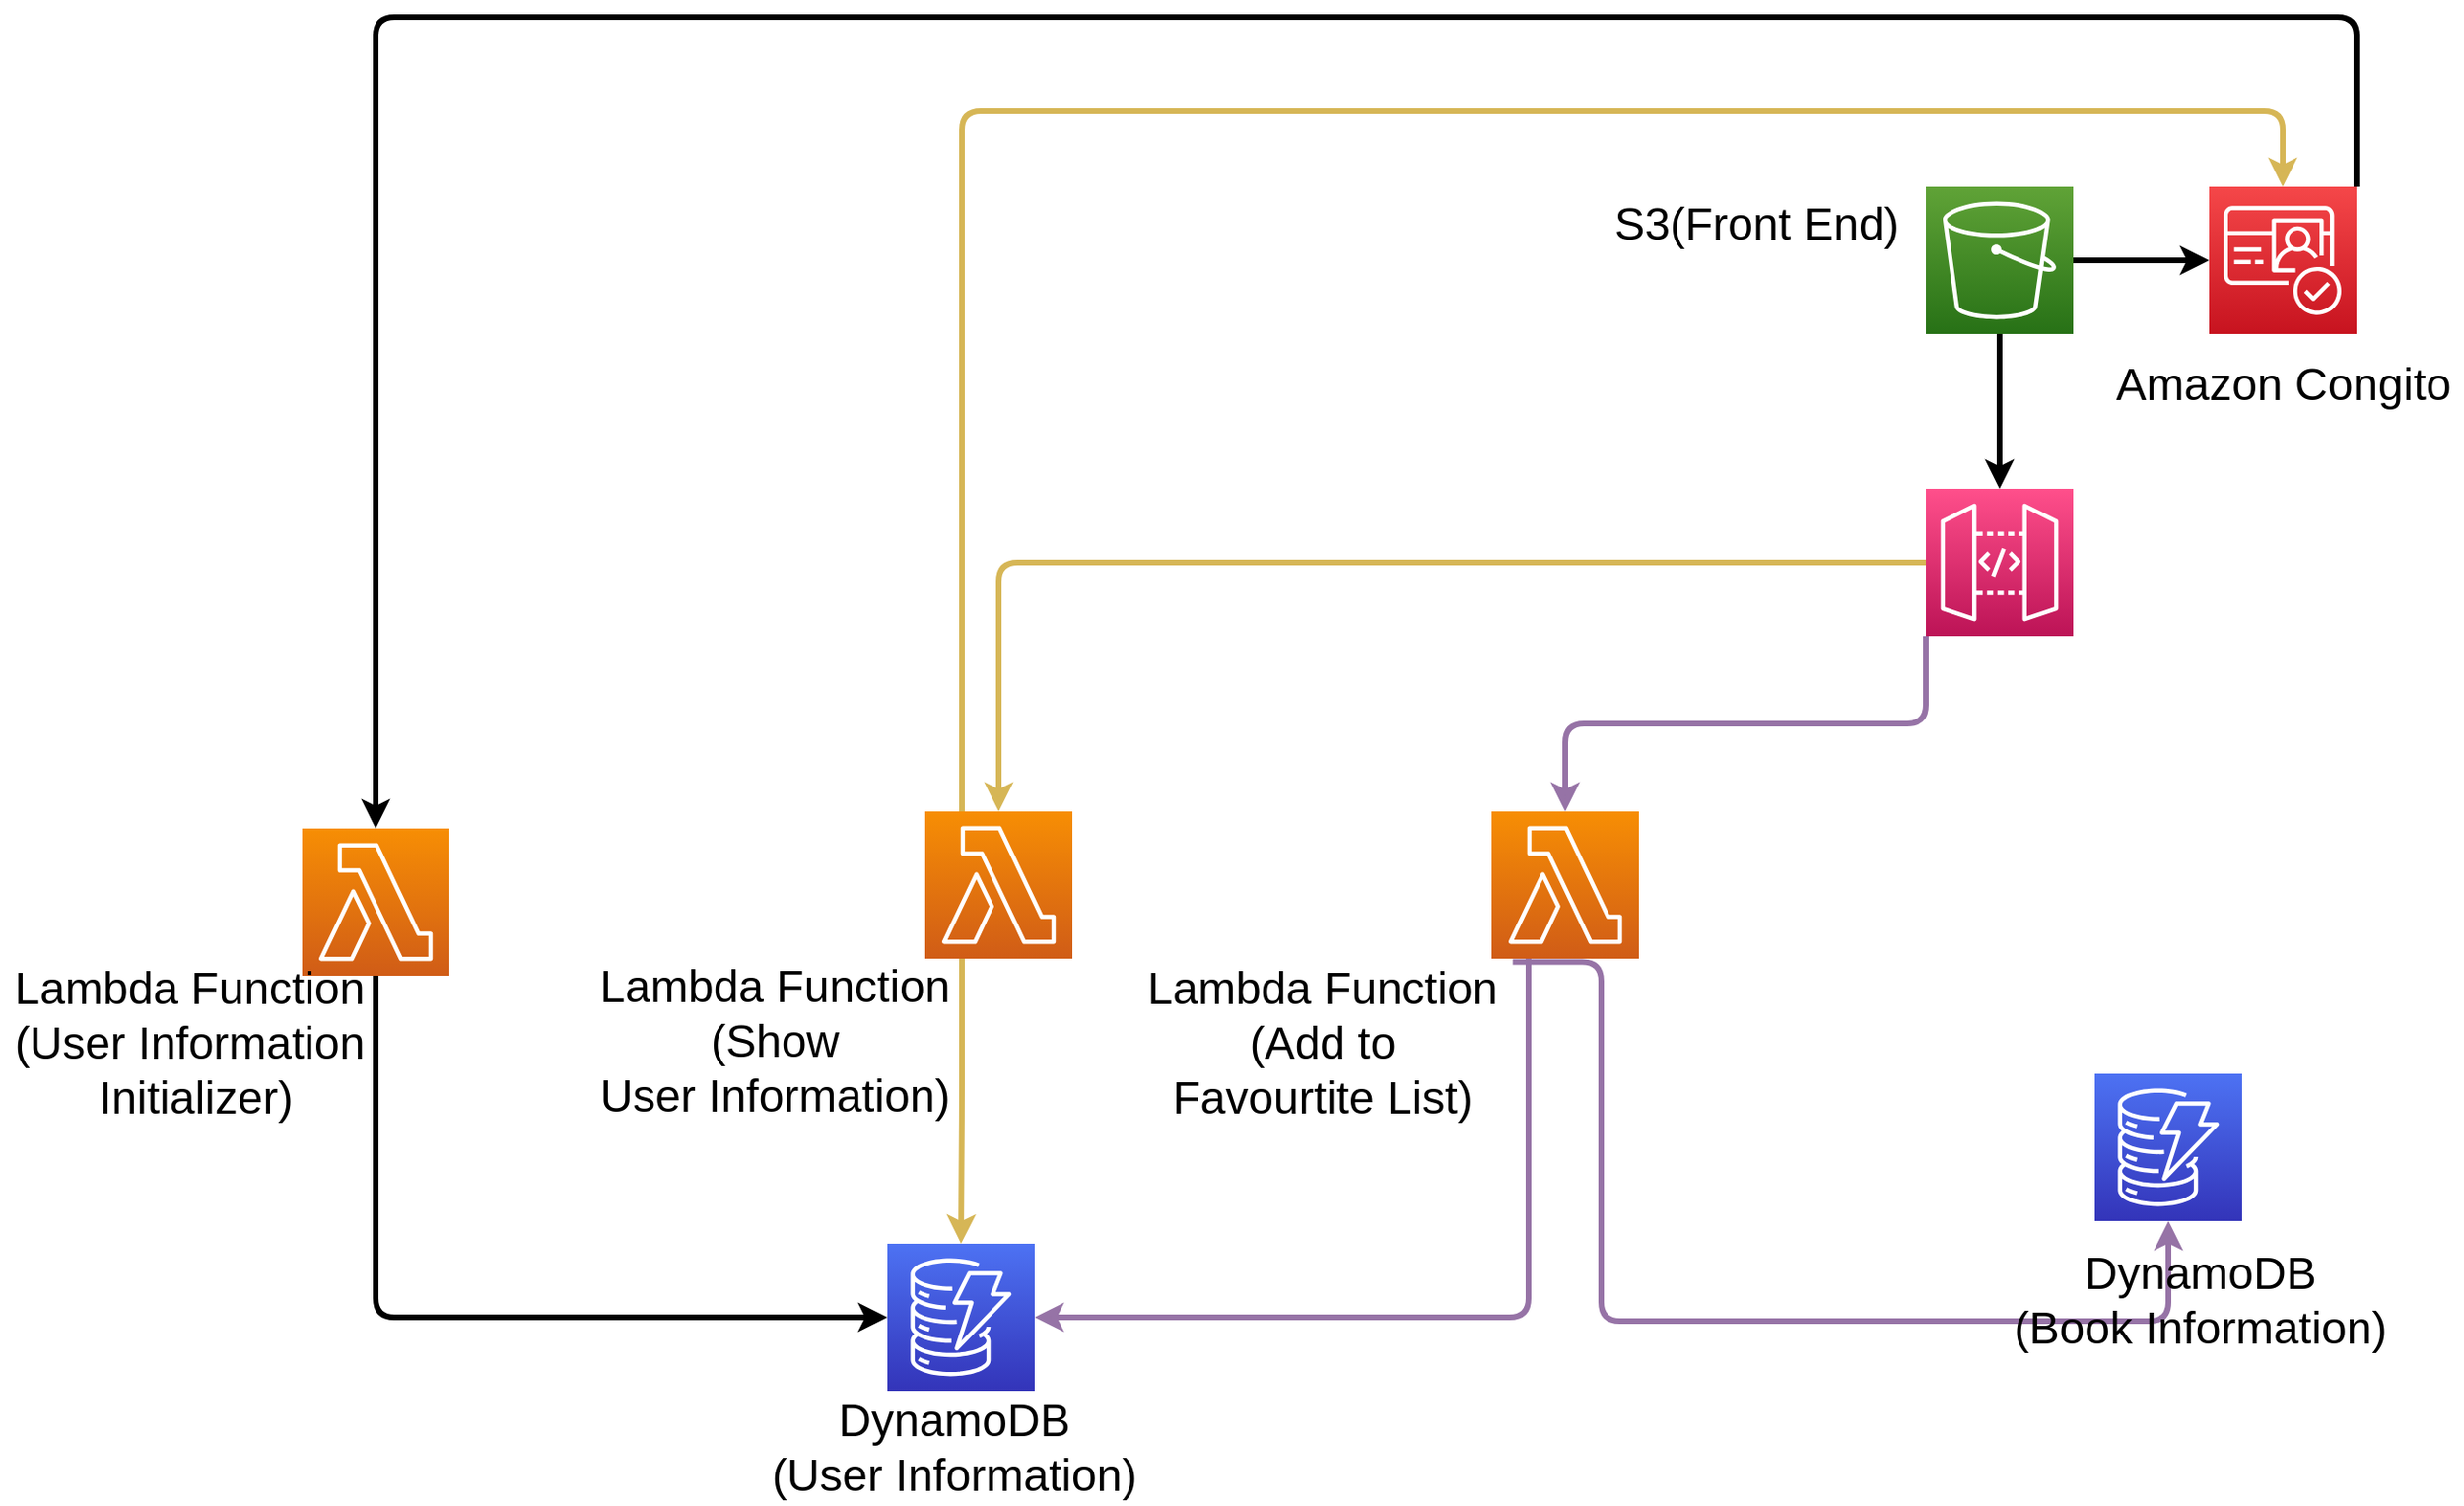 <mxfile version="18.0.2" type="device"><diagram id="D3LNqmJcEc-z3oUtTfwB" name="Page-1"><mxGraphModel dx="2760" dy="1391" grid="1" gridSize="10" guides="1" tooltips="1" connect="1" arrows="1" fold="1" page="1" pageScale="1" pageWidth="827" pageHeight="1169" math="0" shadow="0"><root><mxCell id="0"/><mxCell id="1" parent="0"/><mxCell id="2CPSkWsIpG87qWUaYe0T-11" style="edgeStyle=orthogonalEdgeStyle;rounded=1;orthogonalLoop=1;jettySize=auto;html=1;exitX=0.5;exitY=1;exitDx=0;exitDy=0;exitPerimeter=0;entryX=0.5;entryY=0;entryDx=0;entryDy=0;entryPerimeter=0;strokeWidth=3;" parent="1" source="2CPSkWsIpG87qWUaYe0T-1" target="2CPSkWsIpG87qWUaYe0T-3" edge="1"><mxGeometry relative="1" as="geometry"/></mxCell><mxCell id="2CPSkWsIpG87qWUaYe0T-12" style="edgeStyle=orthogonalEdgeStyle;rounded=1;orthogonalLoop=1;jettySize=auto;html=1;exitX=1;exitY=0.5;exitDx=0;exitDy=0;exitPerimeter=0;strokeWidth=3;" parent="1" source="2CPSkWsIpG87qWUaYe0T-1" target="2CPSkWsIpG87qWUaYe0T-2" edge="1"><mxGeometry relative="1" as="geometry"/></mxCell><mxCell id="2CPSkWsIpG87qWUaYe0T-1" value="" style="points=[[0,0,0],[0.25,0,0],[0.5,0,0],[0.75,0,0],[1,0,0],[0,1,0],[0.25,1,0],[0.5,1,0],[0.75,1,0],[1,1,0],[0,0.25,0],[0,0.5,0],[0,0.75,0],[1,0.25,0],[1,0.5,0],[1,0.75,0]];outlineConnect=0;fontColor=#232F3E;gradientColor=#60A337;gradientDirection=north;fillColor=#277116;strokeColor=#ffffff;dashed=0;verticalLabelPosition=bottom;verticalAlign=top;align=center;html=1;fontSize=12;fontStyle=0;aspect=fixed;shape=mxgraph.aws4.resourceIcon;resIcon=mxgraph.aws4.s3;rounded=1;strokeWidth=3;" parent="1" vertex="1"><mxGeometry x="250" y="160" width="78" height="78" as="geometry"/></mxCell><mxCell id="_5RfHuEOXSOQChCm1ZdF-5" style="edgeStyle=orthogonalEdgeStyle;rounded=1;orthogonalLoop=1;jettySize=auto;html=1;exitX=1;exitY=0;exitDx=0;exitDy=0;exitPerimeter=0;strokeWidth=3;entryX=0.5;entryY=0;entryDx=0;entryDy=0;entryPerimeter=0;" parent="1" source="2CPSkWsIpG87qWUaYe0T-2" target="_5RfHuEOXSOQChCm1ZdF-11" edge="1"><mxGeometry relative="1" as="geometry"><mxPoint x="-540" y="510" as="targetPoint"/><Array as="points"><mxPoint x="478" y="70"/><mxPoint x="-571" y="70"/></Array></mxGeometry></mxCell><mxCell id="2CPSkWsIpG87qWUaYe0T-2" value="" style="points=[[0,0,0],[0.25,0,0],[0.5,0,0],[0.75,0,0],[1,0,0],[0,1,0],[0.25,1,0],[0.5,1,0],[0.75,1,0],[1,1,0],[0,0.25,0],[0,0.5,0],[0,0.75,0],[1,0.25,0],[1,0.5,0],[1,0.75,0]];outlineConnect=0;fontColor=#232F3E;gradientColor=#F54749;gradientDirection=north;fillColor=#C7131F;strokeColor=#ffffff;dashed=0;verticalLabelPosition=bottom;verticalAlign=top;align=center;html=1;fontSize=12;fontStyle=0;aspect=fixed;shape=mxgraph.aws4.resourceIcon;resIcon=mxgraph.aws4.cognito;rounded=1;strokeWidth=3;" parent="1" vertex="1"><mxGeometry x="400" y="160" width="78" height="78" as="geometry"/></mxCell><mxCell id="2CPSkWsIpG87qWUaYe0T-25" style="edgeStyle=orthogonalEdgeStyle;rounded=1;orthogonalLoop=1;jettySize=auto;html=1;exitX=0;exitY=0.5;exitDx=0;exitDy=0;exitPerimeter=0;strokeWidth=3;fillColor=#fff2cc;strokeColor=#d6b656;" parent="1" source="2CPSkWsIpG87qWUaYe0T-3" target="2CPSkWsIpG87qWUaYe0T-7" edge="1"><mxGeometry relative="1" as="geometry"/></mxCell><mxCell id="2CPSkWsIpG87qWUaYe0T-26" style="edgeStyle=orthogonalEdgeStyle;rounded=1;orthogonalLoop=1;jettySize=auto;html=1;exitX=0;exitY=1;exitDx=0;exitDy=0;exitPerimeter=0;entryX=0.5;entryY=0;entryDx=0;entryDy=0;entryPerimeter=0;strokeWidth=3;fillColor=#e1d5e7;strokeColor=#9673a6;" parent="1" source="2CPSkWsIpG87qWUaYe0T-3" target="2CPSkWsIpG87qWUaYe0T-16" edge="1"><mxGeometry relative="1" as="geometry"/></mxCell><mxCell id="2CPSkWsIpG87qWUaYe0T-3" value="" style="points=[[0,0,0],[0.25,0,0],[0.5,0,0],[0.75,0,0],[1,0,0],[0,1,0],[0.25,1,0],[0.5,1,0],[0.75,1,0],[1,1,0],[0,0.25,0],[0,0.5,0],[0,0.75,0],[1,0.25,0],[1,0.5,0],[1,0.75,0]];outlineConnect=0;fontColor=#232F3E;gradientColor=#FF4F8B;gradientDirection=north;fillColor=#BC1356;strokeColor=#ffffff;dashed=0;verticalLabelPosition=bottom;verticalAlign=top;align=center;html=1;fontSize=12;fontStyle=0;aspect=fixed;shape=mxgraph.aws4.resourceIcon;resIcon=mxgraph.aws4.api_gateway;rounded=1;strokeWidth=3;" parent="1" vertex="1"><mxGeometry x="250" y="320" width="78" height="78" as="geometry"/></mxCell><mxCell id="_5RfHuEOXSOQChCm1ZdF-2" style="edgeStyle=orthogonalEdgeStyle;rounded=1;orthogonalLoop=1;jettySize=auto;html=1;exitX=0.25;exitY=1;exitDx=0;exitDy=0;exitPerimeter=0;fillColor=#fff2cc;strokeColor=#d6b656;strokeWidth=3;" parent="1" source="2CPSkWsIpG87qWUaYe0T-7" target="_5RfHuEOXSOQChCm1ZdF-1" edge="1"><mxGeometry relative="1" as="geometry"/></mxCell><mxCell id="_5RfHuEOXSOQChCm1ZdF-17" style="edgeStyle=orthogonalEdgeStyle;rounded=1;orthogonalLoop=1;jettySize=auto;html=1;exitX=0.25;exitY=0;exitDx=0;exitDy=0;exitPerimeter=0;entryX=0.5;entryY=0;entryDx=0;entryDy=0;entryPerimeter=0;strokeWidth=3;fillColor=#fff2cc;strokeColor=#d6b656;" parent="1" source="2CPSkWsIpG87qWUaYe0T-7" target="2CPSkWsIpG87qWUaYe0T-2" edge="1"><mxGeometry relative="1" as="geometry"><Array as="points"><mxPoint x="-260" y="120"/><mxPoint x="439" y="120"/></Array></mxGeometry></mxCell><mxCell id="2CPSkWsIpG87qWUaYe0T-7" value="" style="points=[[0,0,0],[0.25,0,0],[0.5,0,0],[0.75,0,0],[1,0,0],[0,1,0],[0.25,1,0],[0.5,1,0],[0.75,1,0],[1,1,0],[0,0.25,0],[0,0.5,0],[0,0.75,0],[1,0.25,0],[1,0.5,0],[1,0.75,0]];outlineConnect=0;fontColor=#232F3E;gradientColor=#F78E04;gradientDirection=north;fillColor=#D05C17;strokeColor=#ffffff;dashed=0;verticalLabelPosition=bottom;verticalAlign=top;align=center;html=1;fontSize=12;fontStyle=0;aspect=fixed;shape=mxgraph.aws4.resourceIcon;resIcon=mxgraph.aws4.lambda;rounded=1;strokeWidth=3;" parent="1" vertex="1"><mxGeometry x="-280" y="491" width="78" height="78" as="geometry"/></mxCell><mxCell id="2CPSkWsIpG87qWUaYe0T-9" value="" style="points=[[0,0,0],[0.25,0,0],[0.5,0,0],[0.75,0,0],[1,0,0],[0,1,0],[0.25,1,0],[0.5,1,0],[0.75,1,0],[1,1,0],[0,0.25,0],[0,0.5,0],[0,0.75,0],[1,0.25,0],[1,0.5,0],[1,0.75,0]];outlineConnect=0;fontColor=#232F3E;gradientColor=#4D72F3;gradientDirection=north;fillColor=#3334B9;strokeColor=#ffffff;dashed=0;verticalLabelPosition=bottom;verticalAlign=top;align=center;html=1;fontSize=12;fontStyle=0;aspect=fixed;shape=mxgraph.aws4.resourceIcon;resIcon=mxgraph.aws4.dynamodb;rounded=1;strokeWidth=3;" parent="1" vertex="1"><mxGeometry x="339.5" y="630" width="78" height="78" as="geometry"/></mxCell><mxCell id="2CPSkWsIpG87qWUaYe0T-35" style="edgeStyle=orthogonalEdgeStyle;rounded=1;orthogonalLoop=1;jettySize=auto;html=1;exitX=1.006;exitY=0.019;exitDx=0;exitDy=0;exitPerimeter=0;entryX=0.5;entryY=1;entryDx=0;entryDy=0;entryPerimeter=0;strokeWidth=3;fillColor=#e1d5e7;strokeColor=#9673a6;" parent="1" source="2CPSkWsIpG87qWUaYe0T-48" target="2CPSkWsIpG87qWUaYe0T-9" edge="1"><mxGeometry relative="1" as="geometry"><Array as="points"><mxPoint x="78" y="570"/><mxPoint x="78" y="761"/><mxPoint x="378" y="761"/></Array><mxPoint x="78.5" y="730" as="sourcePoint"/></mxGeometry></mxCell><mxCell id="_5RfHuEOXSOQChCm1ZdF-4" style="edgeStyle=orthogonalEdgeStyle;rounded=1;orthogonalLoop=1;jettySize=auto;html=1;exitX=0.25;exitY=1;exitDx=0;exitDy=0;exitPerimeter=0;entryX=1;entryY=0.5;entryDx=0;entryDy=0;entryPerimeter=0;strokeWidth=3;fillColor=#e1d5e7;strokeColor=#9673a6;" parent="1" source="2CPSkWsIpG87qWUaYe0T-16" target="_5RfHuEOXSOQChCm1ZdF-1" edge="1"><mxGeometry relative="1" as="geometry"/></mxCell><mxCell id="2CPSkWsIpG87qWUaYe0T-16" value="" style="points=[[0,0,0],[0.25,0,0],[0.5,0,0],[0.75,0,0],[1,0,0],[0,1,0],[0.25,1,0],[0.5,1,0],[0.75,1,0],[1,1,0],[0,0.25,0],[0,0.5,0],[0,0.75,0],[1,0.25,0],[1,0.5,0],[1,0.75,0]];outlineConnect=0;fontColor=#232F3E;gradientColor=#F78E04;gradientDirection=north;fillColor=#D05C17;strokeColor=#ffffff;dashed=0;verticalLabelPosition=bottom;verticalAlign=top;align=center;html=1;fontSize=12;fontStyle=0;aspect=fixed;shape=mxgraph.aws4.resourceIcon;resIcon=mxgraph.aws4.lambda;rounded=1;strokeWidth=3;" parent="1" vertex="1"><mxGeometry x="20" y="491" width="78" height="78" as="geometry"/></mxCell><mxCell id="2CPSkWsIpG87qWUaYe0T-45" value="&lt;font style=&quot;font-size: 24px&quot;&gt;S3(Front End)&lt;/font&gt;" style="text;html=1;align=center;verticalAlign=middle;resizable=0;points=[];autosize=1;strokeColor=none;fillColor=none;" parent="1" vertex="1"><mxGeometry x="75" y="170" width="170" height="20" as="geometry"/></mxCell><mxCell id="2CPSkWsIpG87qWUaYe0T-47" value="Lambda Function&lt;br&gt;(Show &lt;br&gt;User Information)" style="text;html=1;align=center;verticalAlign=middle;resizable=0;points=[];autosize=1;strokeColor=none;fillColor=none;fontSize=24;" parent="1" vertex="1"><mxGeometry x="-460" y="568" width="200" height="90" as="geometry"/></mxCell><mxCell id="2CPSkWsIpG87qWUaYe0T-48" value="Lambda Function&lt;br&gt;(Add to &lt;br&gt;Favourtite List)" style="text;html=1;align=center;verticalAlign=middle;resizable=0;points=[];autosize=1;strokeColor=none;fillColor=none;fontSize=24;" parent="1" vertex="1"><mxGeometry x="-170" y="569" width="200" height="90" as="geometry"/></mxCell><mxCell id="2CPSkWsIpG87qWUaYe0T-61" value="DynamoDB&lt;br&gt;(Book Information)" style="text;html=1;align=center;verticalAlign=middle;resizable=0;points=[];autosize=1;strokeColor=none;fillColor=none;fontSize=24;" parent="1" vertex="1"><mxGeometry x="289.5" y="720" width="210" height="60" as="geometry"/></mxCell><mxCell id="2CPSkWsIpG87qWUaYe0T-64" value="Amazon Congito" style="text;html=1;align=center;verticalAlign=middle;resizable=0;points=[];autosize=1;strokeColor=none;fillColor=none;fontSize=24;" parent="1" vertex="1"><mxGeometry x="344" y="250" width="190" height="30" as="geometry"/></mxCell><mxCell id="_5RfHuEOXSOQChCm1ZdF-1" value="" style="points=[[0,0,0],[0.25,0,0],[0.5,0,0],[0.75,0,0],[1,0,0],[0,1,0],[0.25,1,0],[0.5,1,0],[0.75,1,0],[1,1,0],[0,0.25,0],[0,0.5,0],[0,0.75,0],[1,0.25,0],[1,0.5,0],[1,0.75,0]];outlineConnect=0;fontColor=#232F3E;gradientColor=#4D72F3;gradientDirection=north;fillColor=#3334B9;strokeColor=#ffffff;dashed=0;verticalLabelPosition=bottom;verticalAlign=top;align=center;html=1;fontSize=12;fontStyle=0;aspect=fixed;shape=mxgraph.aws4.resourceIcon;resIcon=mxgraph.aws4.dynamodb;rounded=1;strokeWidth=3;" parent="1" vertex="1"><mxGeometry x="-300" y="720" width="78" height="78" as="geometry"/></mxCell><mxCell id="_5RfHuEOXSOQChCm1ZdF-3" value="DynamoDB&lt;br&gt;(User Information)" style="text;html=1;align=center;verticalAlign=middle;resizable=0;points=[];autosize=1;strokeColor=none;fillColor=none;fontSize=24;" parent="1" vertex="1"><mxGeometry x="-370" y="798" width="210" height="60" as="geometry"/></mxCell><mxCell id="_5RfHuEOXSOQChCm1ZdF-15" style="edgeStyle=orthogonalEdgeStyle;rounded=1;orthogonalLoop=1;jettySize=auto;html=1;exitX=0.5;exitY=1;exitDx=0;exitDy=0;exitPerimeter=0;entryX=0;entryY=0.5;entryDx=0;entryDy=0;entryPerimeter=0;strokeWidth=3;" parent="1" source="_5RfHuEOXSOQChCm1ZdF-11" target="_5RfHuEOXSOQChCm1ZdF-1" edge="1"><mxGeometry relative="1" as="geometry"/></mxCell><mxCell id="_5RfHuEOXSOQChCm1ZdF-11" value="" style="points=[[0,0,0],[0.25,0,0],[0.5,0,0],[0.75,0,0],[1,0,0],[0,1,0],[0.25,1,0],[0.5,1,0],[0.75,1,0],[1,1,0],[0,0.25,0],[0,0.5,0],[0,0.75,0],[1,0.25,0],[1,0.5,0],[1,0.75,0]];outlineConnect=0;fontColor=#232F3E;gradientColor=#F78E04;gradientDirection=north;fillColor=#D05C17;strokeColor=#ffffff;dashed=0;verticalLabelPosition=bottom;verticalAlign=top;align=center;html=1;fontSize=12;fontStyle=0;aspect=fixed;shape=mxgraph.aws4.resourceIcon;resIcon=mxgraph.aws4.lambda;rounded=1;strokeWidth=3;" parent="1" vertex="1"><mxGeometry x="-610" y="500" width="78" height="78" as="geometry"/></mxCell><mxCell id="_5RfHuEOXSOQChCm1ZdF-14" value="Lambda Function&lt;br&gt;(User Information&lt;br&gt;&amp;nbsp;Initializer)" style="text;html=1;align=center;verticalAlign=middle;resizable=0;points=[];autosize=1;strokeColor=none;fillColor=none;fontSize=24;" parent="1" vertex="1"><mxGeometry x="-770" y="569" width="200" height="90" as="geometry"/></mxCell></root></mxGraphModel></diagram></mxfile>